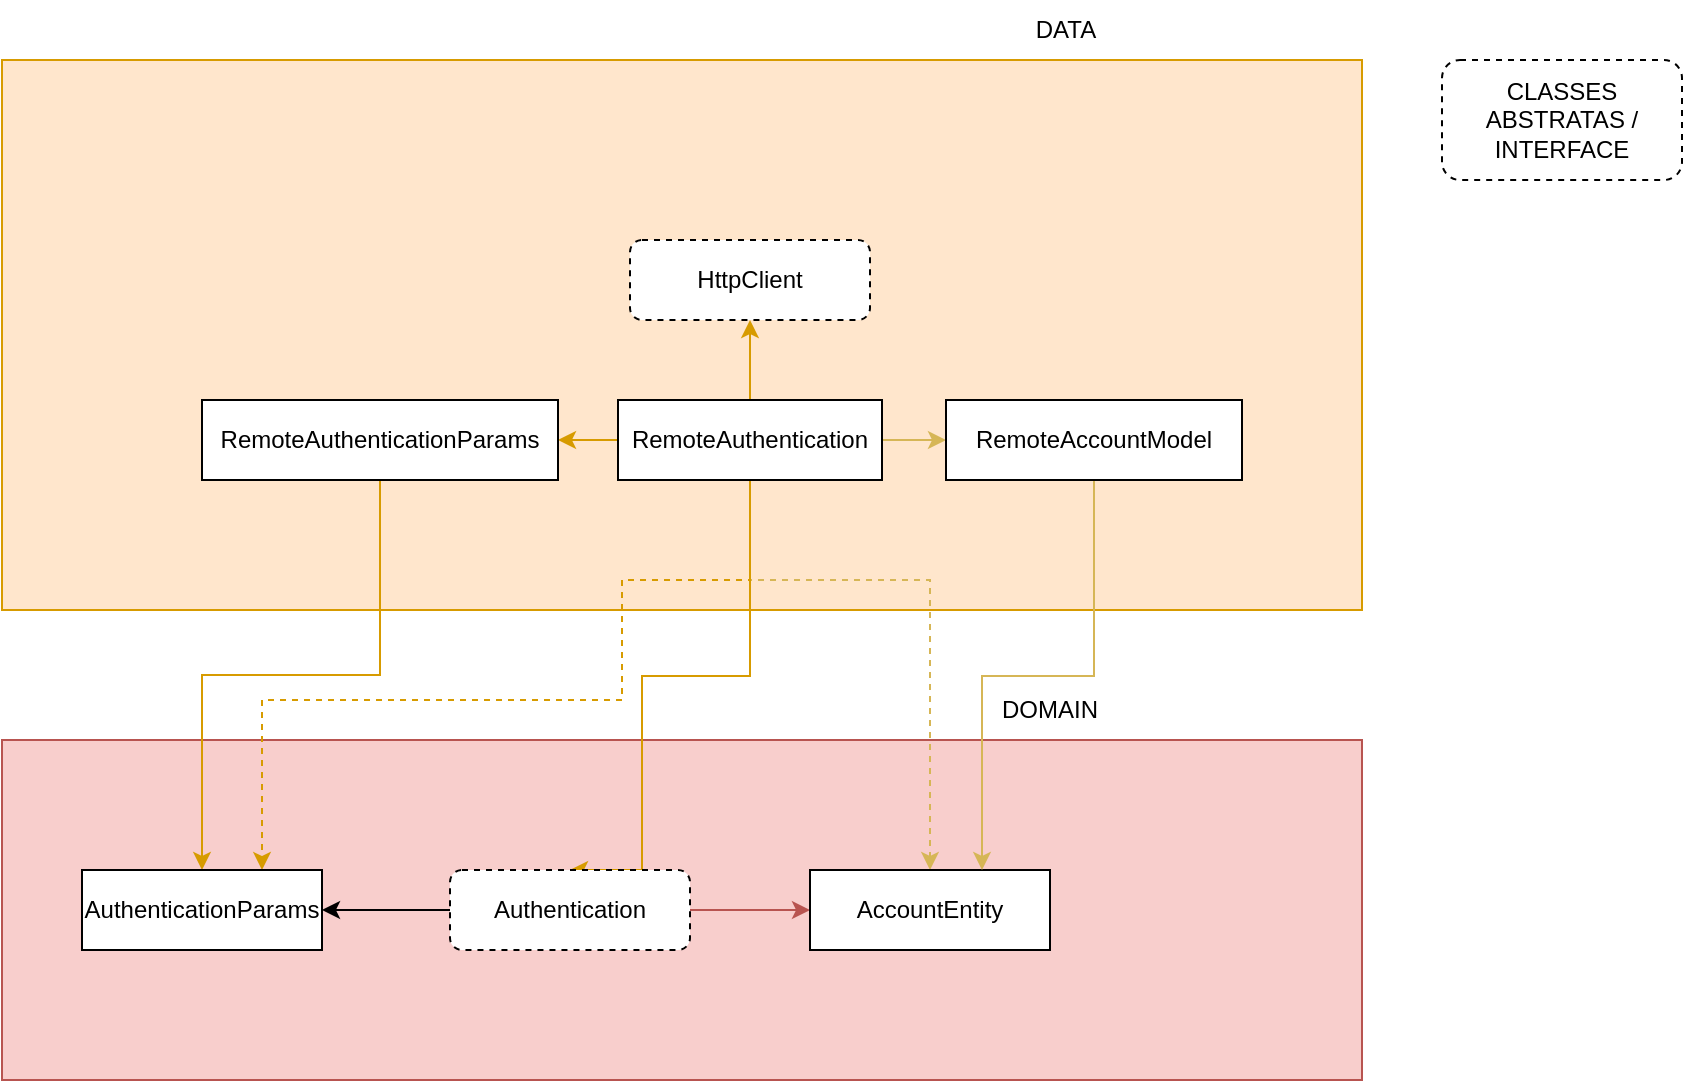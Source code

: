 <mxfile version="18.0.2" type="github">
  <diagram id="zCdDrIKVRh4dRpCNj2sq" name="Page-1">
    <mxGraphModel dx="746" dy="1790" grid="1" gridSize="10" guides="1" tooltips="1" connect="1" arrows="1" fold="1" page="1" pageScale="1" pageWidth="827" pageHeight="1169" math="0" shadow="0">
      <root>
        <mxCell id="0" />
        <mxCell id="1" parent="0" />
        <mxCell id="k410SBfA1glO5u--8TDk-7" value="" style="rounded=0;whiteSpace=wrap;html=1;fillColor=#f8cecc;strokeColor=#b85450;" parent="1" vertex="1">
          <mxGeometry x="40" y="270" width="680" height="170" as="geometry" />
        </mxCell>
        <mxCell id="k410SBfA1glO5u--8TDk-3" value="" style="rounded=0;whiteSpace=wrap;html=1;fillColor=#ffe6cc;strokeColor=#d79b00;" parent="1" vertex="1">
          <mxGeometry x="40" y="-70" width="680" height="275" as="geometry" />
        </mxCell>
        <mxCell id="k410SBfA1glO5u--8TDk-12" style="edgeStyle=orthogonalEdgeStyle;rounded=0;orthogonalLoop=1;jettySize=auto;html=1;exitX=0.5;exitY=1;exitDx=0;exitDy=0;entryX=0.5;entryY=0;entryDx=0;entryDy=0;fillColor=#ffe6cc;strokeColor=#d79b00;" parent="1" source="k410SBfA1glO5u--8TDk-1" target="k410SBfA1glO5u--8TDk-9" edge="1">
          <mxGeometry relative="1" as="geometry">
            <Array as="points">
              <mxPoint x="414" y="238" />
              <mxPoint x="360" y="238" />
              <mxPoint x="360" y="335" />
            </Array>
          </mxGeometry>
        </mxCell>
        <mxCell id="k410SBfA1glO5u--8TDk-13" style="edgeStyle=orthogonalEdgeStyle;rounded=0;orthogonalLoop=1;jettySize=auto;html=1;fillColor=#fff2cc;strokeColor=#d6b656;dashed=1;" parent="1" source="k410SBfA1glO5u--8TDk-1" target="k410SBfA1glO5u--8TDk-11" edge="1">
          <mxGeometry relative="1" as="geometry">
            <Array as="points">
              <mxPoint x="414" y="190" />
              <mxPoint x="504" y="190" />
            </Array>
          </mxGeometry>
        </mxCell>
        <mxCell id="k410SBfA1glO5u--8TDk-15" style="edgeStyle=orthogonalEdgeStyle;rounded=0;orthogonalLoop=1;jettySize=auto;html=1;entryX=0.5;entryY=1;entryDx=0;entryDy=0;fillColor=#ffe6cc;strokeColor=#d79b00;" parent="1" source="k410SBfA1glO5u--8TDk-1" target="k410SBfA1glO5u--8TDk-14" edge="1">
          <mxGeometry relative="1" as="geometry" />
        </mxCell>
        <mxCell id="n0p4nWnZGmXTk2F-oxNU-4" value="" style="edgeStyle=orthogonalEdgeStyle;rounded=0;orthogonalLoop=1;jettySize=auto;html=1;fillColor=#ffe6cc;strokeColor=#d79b00;" edge="1" parent="1" source="k410SBfA1glO5u--8TDk-1" target="n0p4nWnZGmXTk2F-oxNU-3">
          <mxGeometry relative="1" as="geometry" />
        </mxCell>
        <mxCell id="n0p4nWnZGmXTk2F-oxNU-5" value="" style="edgeStyle=orthogonalEdgeStyle;rounded=0;orthogonalLoop=1;jettySize=auto;html=1;fillColor=#fff2cc;strokeColor=#d6b656;" edge="1" parent="1" source="k410SBfA1glO5u--8TDk-1" target="n0p4nWnZGmXTk2F-oxNU-1">
          <mxGeometry relative="1" as="geometry" />
        </mxCell>
        <mxCell id="n0p4nWnZGmXTk2F-oxNU-9" style="edgeStyle=orthogonalEdgeStyle;rounded=0;orthogonalLoop=1;jettySize=auto;html=1;entryX=0.75;entryY=0;entryDx=0;entryDy=0;exitX=0.5;exitY=1;exitDx=0;exitDy=0;fillColor=#ffe6cc;strokeColor=#d79b00;dashed=1;" edge="1" parent="1" source="k410SBfA1glO5u--8TDk-1" target="n0p4nWnZGmXTk2F-oxNU-6">
          <mxGeometry relative="1" as="geometry">
            <mxPoint x="420" y="150" as="sourcePoint" />
            <Array as="points">
              <mxPoint x="414" y="190" />
              <mxPoint x="350" y="190" />
              <mxPoint x="350" y="250" />
              <mxPoint x="170" y="250" />
            </Array>
          </mxGeometry>
        </mxCell>
        <mxCell id="k410SBfA1glO5u--8TDk-1" value="RemoteAuthentication" style="rounded=0;whiteSpace=wrap;html=1;" parent="1" vertex="1">
          <mxGeometry x="348" y="100" width="132" height="40" as="geometry" />
        </mxCell>
        <mxCell id="k410SBfA1glO5u--8TDk-2" value="CLASSES&lt;br&gt;ABSTRATAS / INTERFACE" style="rounded=1;whiteSpace=wrap;html=1;dashed=1;" parent="1" vertex="1">
          <mxGeometry x="760" y="-70" width="120" height="60" as="geometry" />
        </mxCell>
        <mxCell id="k410SBfA1glO5u--8TDk-4" value="DATA" style="text;html=1;strokeColor=none;fillColor=none;align=center;verticalAlign=middle;whiteSpace=wrap;rounded=0;" parent="1" vertex="1">
          <mxGeometry x="550" y="-100" width="44" height="30" as="geometry" />
        </mxCell>
        <mxCell id="k410SBfA1glO5u--8TDk-8" style="edgeStyle=orthogonalEdgeStyle;rounded=0;orthogonalLoop=1;jettySize=auto;html=1;fillColor=#f8cecc;strokeColor=#b85450;" parent="1" source="k410SBfA1glO5u--8TDk-9" target="k410SBfA1glO5u--8TDk-11" edge="1">
          <mxGeometry relative="1" as="geometry" />
        </mxCell>
        <mxCell id="n0p4nWnZGmXTk2F-oxNU-7" value="" style="edgeStyle=orthogonalEdgeStyle;rounded=0;orthogonalLoop=1;jettySize=auto;html=1;" edge="1" parent="1" source="k410SBfA1glO5u--8TDk-9" target="n0p4nWnZGmXTk2F-oxNU-6">
          <mxGeometry relative="1" as="geometry" />
        </mxCell>
        <mxCell id="k410SBfA1glO5u--8TDk-9" value="Authentication" style="rounded=1;whiteSpace=wrap;html=1;dashed=1;" parent="1" vertex="1">
          <mxGeometry x="264" y="335" width="120" height="40" as="geometry" />
        </mxCell>
        <mxCell id="k410SBfA1glO5u--8TDk-10" value="DOMAIN" style="text;html=1;strokeColor=none;fillColor=none;align=center;verticalAlign=middle;whiteSpace=wrap;rounded=0;" parent="1" vertex="1">
          <mxGeometry x="534" y="240" width="60" height="30" as="geometry" />
        </mxCell>
        <mxCell id="k410SBfA1glO5u--8TDk-11" value="AccountEntity" style="rounded=0;whiteSpace=wrap;html=1;" parent="1" vertex="1">
          <mxGeometry x="444" y="335" width="120" height="40" as="geometry" />
        </mxCell>
        <mxCell id="k410SBfA1glO5u--8TDk-14" value="HttpClient" style="rounded=1;whiteSpace=wrap;html=1;dashed=1;" parent="1" vertex="1">
          <mxGeometry x="354" y="20" width="120" height="40" as="geometry" />
        </mxCell>
        <mxCell id="n0p4nWnZGmXTk2F-oxNU-11" style="edgeStyle=orthogonalEdgeStyle;rounded=0;orthogonalLoop=1;jettySize=auto;html=1;fillColor=#fff2cc;strokeColor=#d6b656;" edge="1" parent="1" source="n0p4nWnZGmXTk2F-oxNU-1">
          <mxGeometry relative="1" as="geometry">
            <mxPoint x="530" y="335" as="targetPoint" />
            <Array as="points">
              <mxPoint x="586" y="238" />
              <mxPoint x="530" y="238" />
              <mxPoint x="530" y="335" />
            </Array>
          </mxGeometry>
        </mxCell>
        <mxCell id="n0p4nWnZGmXTk2F-oxNU-1" value="RemoteAccountModel" style="rounded=0;whiteSpace=wrap;html=1;" vertex="1" parent="1">
          <mxGeometry x="512" y="100" width="148" height="40" as="geometry" />
        </mxCell>
        <mxCell id="n0p4nWnZGmXTk2F-oxNU-8" style="edgeStyle=orthogonalEdgeStyle;rounded=0;orthogonalLoop=1;jettySize=auto;html=1;fillColor=#ffe6cc;strokeColor=#d79b00;" edge="1" parent="1" source="n0p4nWnZGmXTk2F-oxNU-3" target="n0p4nWnZGmXTk2F-oxNU-6">
          <mxGeometry relative="1" as="geometry" />
        </mxCell>
        <mxCell id="n0p4nWnZGmXTk2F-oxNU-3" value="RemoteAuthenticationParams" style="rounded=0;whiteSpace=wrap;html=1;" vertex="1" parent="1">
          <mxGeometry x="140" y="100" width="178" height="40" as="geometry" />
        </mxCell>
        <mxCell id="n0p4nWnZGmXTk2F-oxNU-6" value="AuthenticationParams" style="rounded=0;whiteSpace=wrap;html=1;" vertex="1" parent="1">
          <mxGeometry x="80" y="335" width="120" height="40" as="geometry" />
        </mxCell>
      </root>
    </mxGraphModel>
  </diagram>
</mxfile>

